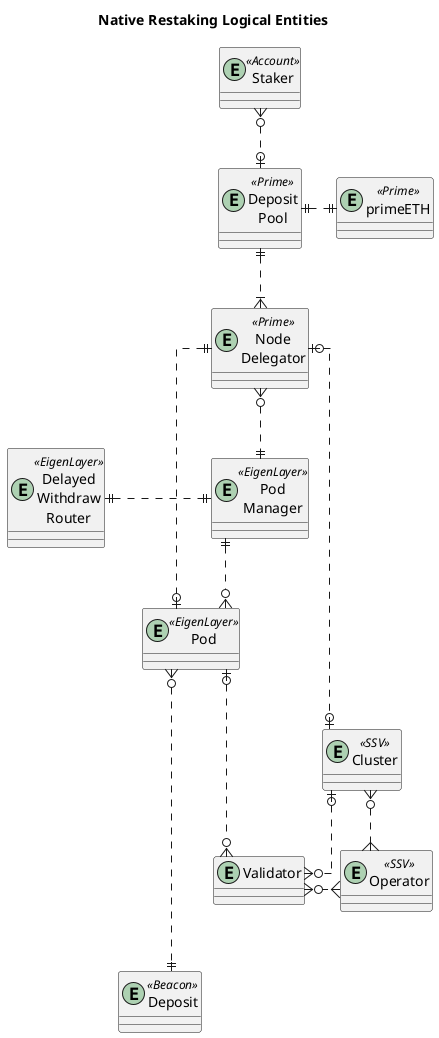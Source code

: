 @startuml

skinparam tabSize 2
' avoid problems with angled crows feet
skinparam linetype ortho

title "Native Restaking Logical Entities"

entity "Staker" as staker <<Account>> {
}

entity "Deposit\nPool" as dep <<Prime>> {
}

entity "primeETH" as lp <<Prime>> {
}

entity "Node\nDelegator" as del <<Prime>> {
}

' entity "Operator" as op <<P2P>> {
' }

entity "Pod\nManager" as podMan <<EigenLayer>> {
}

entity "Pod" as pod <<EigenLayer>> {
}

' entity "Slasher" as slash <<EigenLayer>> {
' }

entity "Validator" as val {
}

entity "Deposit" as bdep <<Beacon>> {
}
entity "Delayed\nWithdraw\nRouter" as withdraw <<EigenLayer>> {
}

entity "Cluster" as cluster <<SSV>> {
}

entity "Operator" as ssvOp <<SSV>> {
}

staker }o..o| dep

dep ||.|| lp
dep ||..|{ del

del }o..|| podMan
podMan ||..o{ pod
' podMan ||.|| withdraw
withdraw ||.|| podMan
' slash ||.|| podMan

del ||...o| pod

pod |o..o{ val

pod }o....|| bdep
' withdraw ||..o{ pod

del |o....o| cluster
cluster }o..{ ssvOp
cluster |o..o{ val
' ssvOp |o.|o{val
val }o.{ ssvOp

@enduml

'  Zero or One	|o--
' Exactly One	||--
' Zero or Many	}o--
' One or Many	}|--